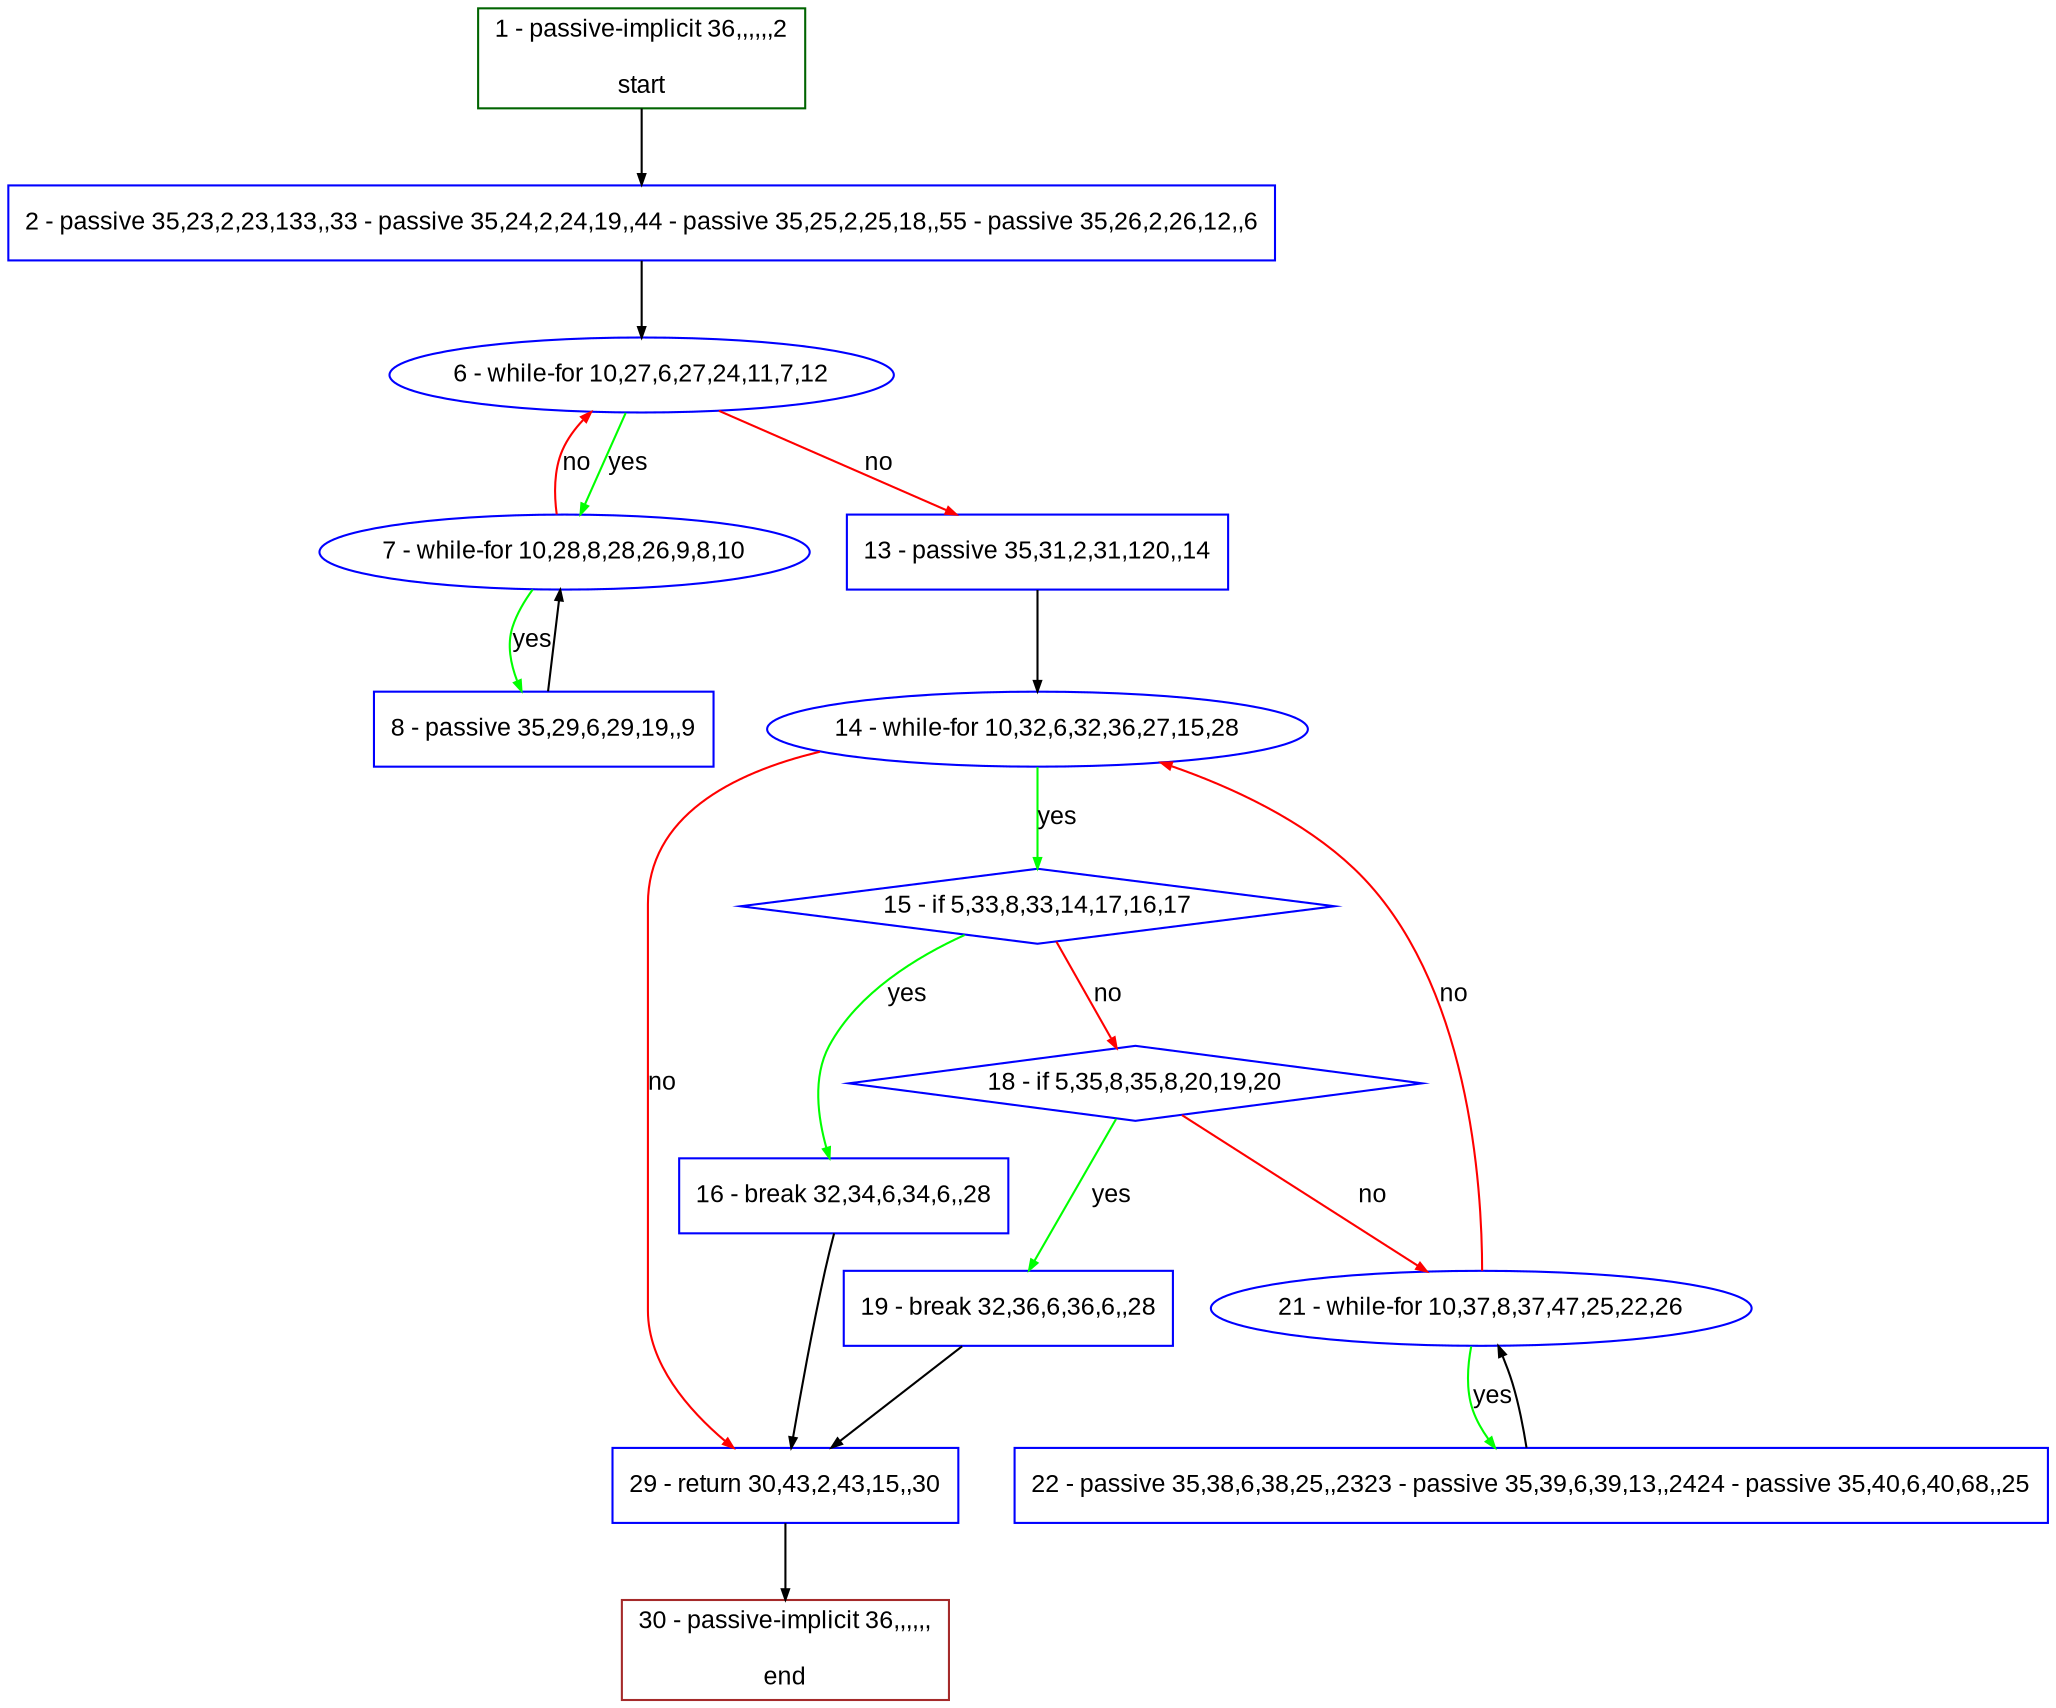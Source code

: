 digraph "" {
  graph [pack="true", label="", fontsize="12", packmode="clust", fontname="Arial", fillcolor="#FFFFCC", bgcolor="white", style="rounded,filled", compound="true"];
  node [node_initialized="no", label="", color="grey", fontsize="12", fillcolor="white", fontname="Arial", style="filled", shape="rectangle", compound="true", fixedsize="false"];
  edge [fontcolor="black", arrowhead="normal", arrowtail="none", arrowsize="0.5", ltail="", label="", color="black", fontsize="12", lhead="", fontname="Arial", dir="forward", compound="true"];
  __N1 [label="2 - passive 35,23,2,23,133,,33 - passive 35,24,2,24,19,,44 - passive 35,25,2,25,18,,55 - passive 35,26,2,26,12,,6", color="#0000ff", fillcolor="#ffffff", style="filled", shape="box"];
  __N2 [label="1 - passive-implicit 36,,,,,,2\n\nstart", color="#006400", fillcolor="#ffffff", style="filled", shape="box"];
  __N3 [label="6 - while-for 10,27,6,27,24,11,7,12", color="#0000ff", fillcolor="#ffffff", style="filled", shape="oval"];
  __N4 [label="7 - while-for 10,28,8,28,26,9,8,10", color="#0000ff", fillcolor="#ffffff", style="filled", shape="oval"];
  __N5 [label="13 - passive 35,31,2,31,120,,14", color="#0000ff", fillcolor="#ffffff", style="filled", shape="box"];
  __N6 [label="8 - passive 35,29,6,29,19,,9", color="#0000ff", fillcolor="#ffffff", style="filled", shape="box"];
  __N7 [label="14 - while-for 10,32,6,32,36,27,15,28", color="#0000ff", fillcolor="#ffffff", style="filled", shape="oval"];
  __N8 [label="15 - if 5,33,8,33,14,17,16,17", color="#0000ff", fillcolor="#ffffff", style="filled", shape="diamond"];
  __N9 [label="29 - return 30,43,2,43,15,,30", color="#0000ff", fillcolor="#ffffff", style="filled", shape="box"];
  __N10 [label="16 - break 32,34,6,34,6,,28", color="#0000ff", fillcolor="#ffffff", style="filled", shape="box"];
  __N11 [label="18 - if 5,35,8,35,8,20,19,20", color="#0000ff", fillcolor="#ffffff", style="filled", shape="diamond"];
  __N12 [label="19 - break 32,36,6,36,6,,28", color="#0000ff", fillcolor="#ffffff", style="filled", shape="box"];
  __N13 [label="21 - while-for 10,37,8,37,47,25,22,26", color="#0000ff", fillcolor="#ffffff", style="filled", shape="oval"];
  __N14 [label="22 - passive 35,38,6,38,25,,2323 - passive 35,39,6,39,13,,2424 - passive 35,40,6,40,68,,25", color="#0000ff", fillcolor="#ffffff", style="filled", shape="box"];
  __N15 [label="30 - passive-implicit 36,,,,,,\n\nend", color="#a52a2a", fillcolor="#ffffff", style="filled", shape="box"];
  __N2 -> __N1 [arrowhead="normal", arrowtail="none", color="#000000", label="", dir="forward"];
  __N1 -> __N3 [arrowhead="normal", arrowtail="none", color="#000000", label="", dir="forward"];
  __N3 -> __N4 [arrowhead="normal", arrowtail="none", color="#00ff00", label="yes", dir="forward"];
  __N4 -> __N3 [arrowhead="normal", arrowtail="none", color="#ff0000", label="no", dir="forward"];
  __N3 -> __N5 [arrowhead="normal", arrowtail="none", color="#ff0000", label="no", dir="forward"];
  __N4 -> __N6 [arrowhead="normal", arrowtail="none", color="#00ff00", label="yes", dir="forward"];
  __N6 -> __N4 [arrowhead="normal", arrowtail="none", color="#000000", label="", dir="forward"];
  __N5 -> __N7 [arrowhead="normal", arrowtail="none", color="#000000", label="", dir="forward"];
  __N7 -> __N8 [arrowhead="normal", arrowtail="none", color="#00ff00", label="yes", dir="forward"];
  __N7 -> __N9 [arrowhead="normal", arrowtail="none", color="#ff0000", label="no", dir="forward"];
  __N8 -> __N10 [arrowhead="normal", arrowtail="none", color="#00ff00", label="yes", dir="forward"];
  __N8 -> __N11 [arrowhead="normal", arrowtail="none", color="#ff0000", label="no", dir="forward"];
  __N10 -> __N9 [arrowhead="normal", arrowtail="none", color="#000000", label="", dir="forward"];
  __N11 -> __N12 [arrowhead="normal", arrowtail="none", color="#00ff00", label="yes", dir="forward"];
  __N11 -> __N13 [arrowhead="normal", arrowtail="none", color="#ff0000", label="no", dir="forward"];
  __N12 -> __N9 [arrowhead="normal", arrowtail="none", color="#000000", label="", dir="forward"];
  __N13 -> __N7 [arrowhead="normal", arrowtail="none", color="#ff0000", label="no", dir="forward"];
  __N13 -> __N14 [arrowhead="normal", arrowtail="none", color="#00ff00", label="yes", dir="forward"];
  __N14 -> __N13 [arrowhead="normal", arrowtail="none", color="#000000", label="", dir="forward"];
  __N9 -> __N15 [arrowhead="normal", arrowtail="none", color="#000000", label="", dir="forward"];
}
